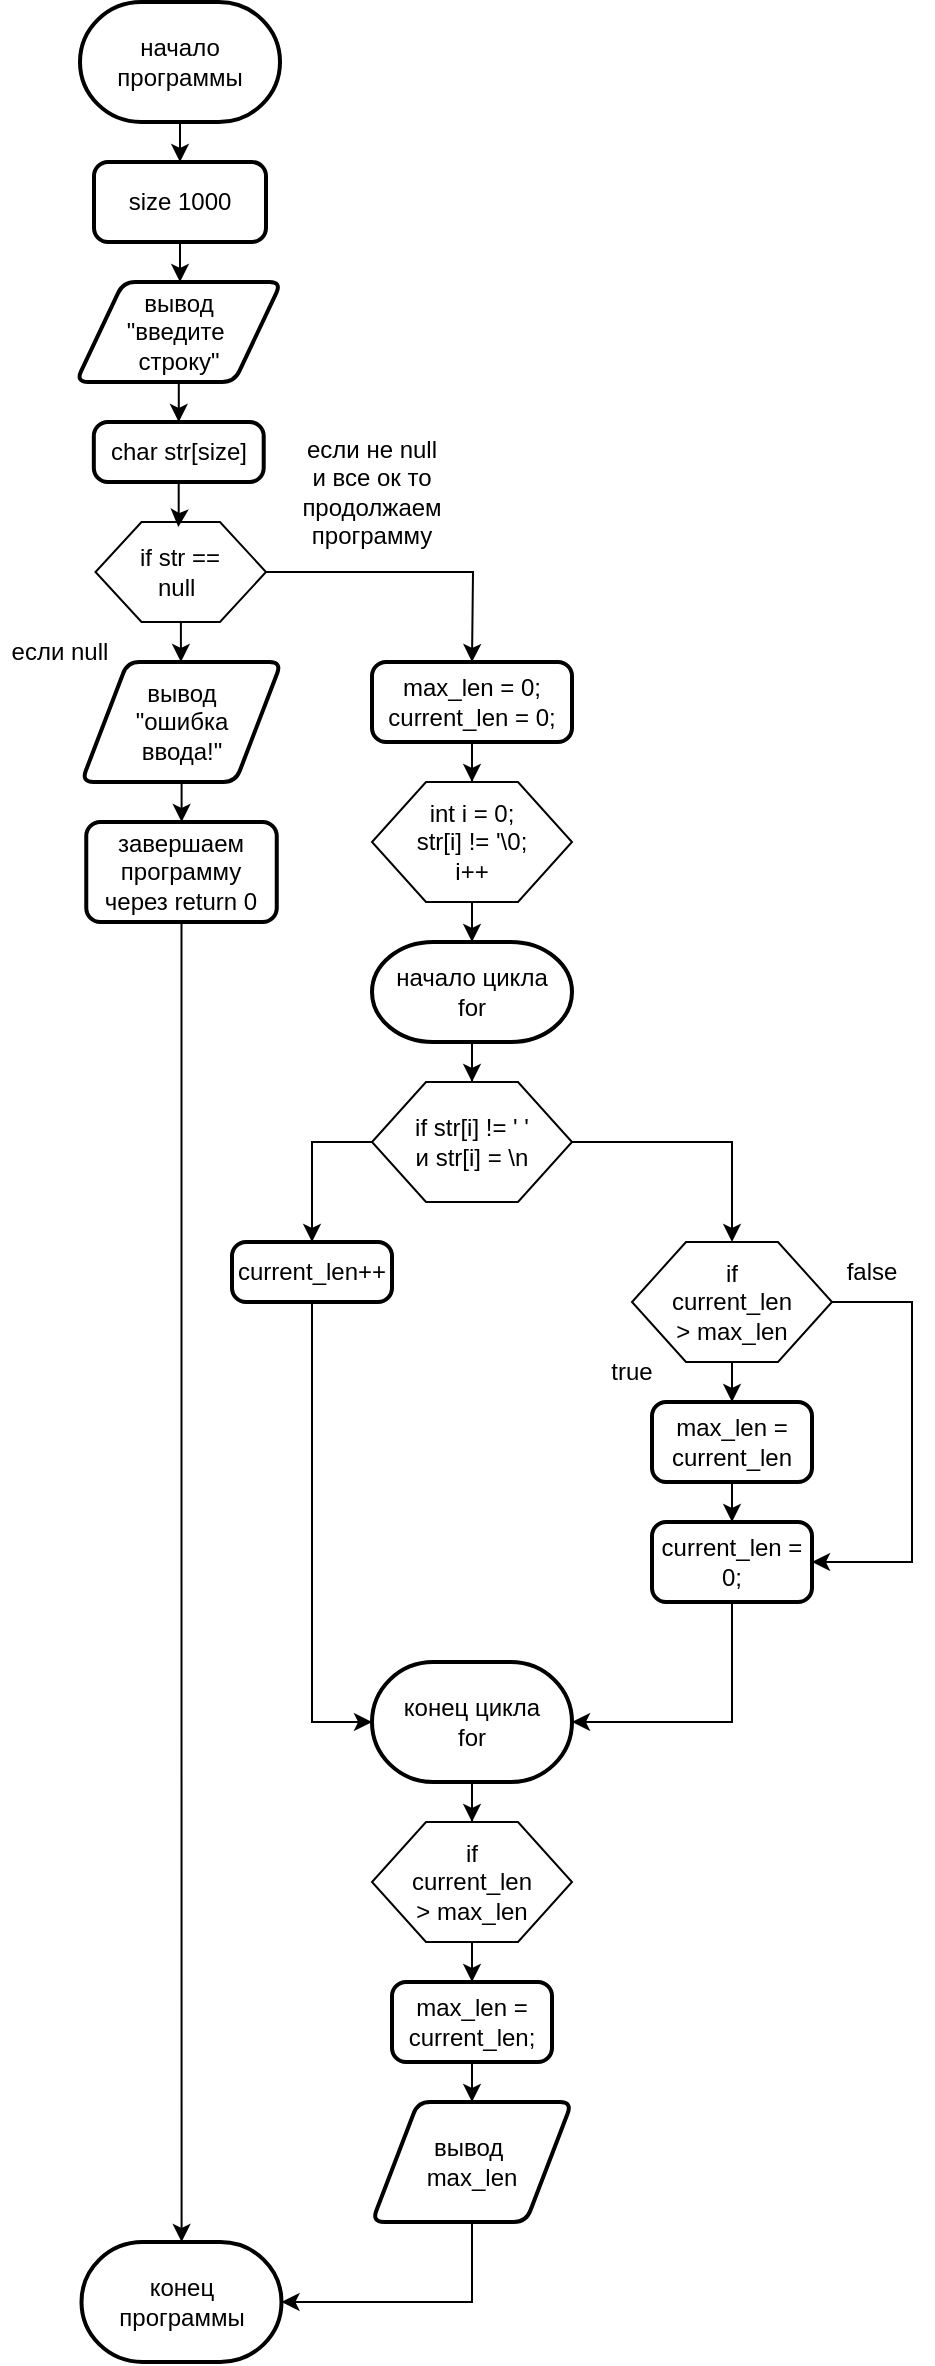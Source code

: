 <mxfile version="24.8.6">
  <diagram name="Страница — 1" id="MFGguQ1gNl8HlDR2jhcr">
    <mxGraphModel dx="1534" dy="849" grid="1" gridSize="10" guides="1" tooltips="1" connect="1" arrows="1" fold="1" page="1" pageScale="1" pageWidth="827" pageHeight="1169" math="0" shadow="0">
      <root>
        <mxCell id="0" />
        <mxCell id="1" parent="0" />
        <mxCell id="7PkjHrMW_M5TBaMhg7_1-2" style="edgeStyle=orthogonalEdgeStyle;rounded=0;orthogonalLoop=1;jettySize=auto;html=1;" edge="1" parent="1" source="7PkjHrMW_M5TBaMhg7_1-1">
          <mxGeometry relative="1" as="geometry">
            <mxPoint x="414" y="90" as="targetPoint" />
          </mxGeometry>
        </mxCell>
        <mxCell id="7PkjHrMW_M5TBaMhg7_1-1" value="начало программы" style="strokeWidth=2;html=1;shape=mxgraph.flowchart.terminator;whiteSpace=wrap;" vertex="1" parent="1">
          <mxGeometry x="364" y="10" width="100" height="60" as="geometry" />
        </mxCell>
        <mxCell id="7PkjHrMW_M5TBaMhg7_1-8" style="edgeStyle=orthogonalEdgeStyle;rounded=0;orthogonalLoop=1;jettySize=auto;html=1;entryX=0.5;entryY=0;entryDx=0;entryDy=0;" edge="1" parent="1" source="7PkjHrMW_M5TBaMhg7_1-3" target="7PkjHrMW_M5TBaMhg7_1-4">
          <mxGeometry relative="1" as="geometry" />
        </mxCell>
        <mxCell id="7PkjHrMW_M5TBaMhg7_1-3" value="size 1000" style="rounded=1;whiteSpace=wrap;html=1;absoluteArcSize=1;arcSize=14;strokeWidth=2;" vertex="1" parent="1">
          <mxGeometry x="371" y="90" width="86" height="40" as="geometry" />
        </mxCell>
        <mxCell id="7PkjHrMW_M5TBaMhg7_1-10" style="edgeStyle=orthogonalEdgeStyle;rounded=0;orthogonalLoop=1;jettySize=auto;html=1;entryX=0.5;entryY=0;entryDx=0;entryDy=0;" edge="1" parent="1" source="7PkjHrMW_M5TBaMhg7_1-4" target="7PkjHrMW_M5TBaMhg7_1-9">
          <mxGeometry relative="1" as="geometry" />
        </mxCell>
        <mxCell id="7PkjHrMW_M5TBaMhg7_1-4" value="вывод &lt;br&gt;&quot;&lt;span style=&quot;background-color: initial;&quot;&gt;введите&amp;nbsp;&lt;/span&gt;&lt;div&gt;&lt;span style=&quot;background-color: initial;&quot;&gt;строку&quot;&lt;/span&gt;&lt;/div&gt;" style="shape=parallelogram;html=1;strokeWidth=2;perimeter=parallelogramPerimeter;whiteSpace=wrap;rounded=1;arcSize=12;size=0.23;" vertex="1" parent="1">
          <mxGeometry x="362" y="150" width="102.75" height="50" as="geometry" />
        </mxCell>
        <mxCell id="7PkjHrMW_M5TBaMhg7_1-9" value="char str[size]" style="rounded=1;whiteSpace=wrap;html=1;absoluteArcSize=1;arcSize=14;strokeWidth=2;" vertex="1" parent="1">
          <mxGeometry x="370.91" y="220" width="84.94" height="30" as="geometry" />
        </mxCell>
        <mxCell id="7PkjHrMW_M5TBaMhg7_1-16" style="edgeStyle=orthogonalEdgeStyle;rounded=0;orthogonalLoop=1;jettySize=auto;html=1;entryX=0.5;entryY=0;entryDx=0;entryDy=0;" edge="1" parent="1" source="7PkjHrMW_M5TBaMhg7_1-11" target="7PkjHrMW_M5TBaMhg7_1-15">
          <mxGeometry relative="1" as="geometry" />
        </mxCell>
        <mxCell id="7PkjHrMW_M5TBaMhg7_1-19" style="edgeStyle=orthogonalEdgeStyle;rounded=0;orthogonalLoop=1;jettySize=auto;html=1;" edge="1" parent="1" source="7PkjHrMW_M5TBaMhg7_1-11">
          <mxGeometry relative="1" as="geometry">
            <mxPoint x="560" y="340" as="targetPoint" />
          </mxGeometry>
        </mxCell>
        <mxCell id="7PkjHrMW_M5TBaMhg7_1-11" value="" style="verticalLabelPosition=bottom;verticalAlign=top;html=1;shape=hexagon;perimeter=hexagonPerimeter2;arcSize=6;size=0.27;" vertex="1" parent="1">
          <mxGeometry x="371.75" y="270" width="85.25" height="50" as="geometry" />
        </mxCell>
        <mxCell id="7PkjHrMW_M5TBaMhg7_1-12" style="edgeStyle=orthogonalEdgeStyle;rounded=0;orthogonalLoop=1;jettySize=auto;html=1;entryX=0.486;entryY=0.05;entryDx=0;entryDy=0;entryPerimeter=0;" edge="1" parent="1" source="7PkjHrMW_M5TBaMhg7_1-9" target="7PkjHrMW_M5TBaMhg7_1-11">
          <mxGeometry relative="1" as="geometry" />
        </mxCell>
        <mxCell id="7PkjHrMW_M5TBaMhg7_1-14" value="if str == null&amp;nbsp;" style="text;strokeColor=none;align=center;fillColor=none;html=1;verticalAlign=middle;whiteSpace=wrap;rounded=0;" vertex="1" parent="1">
          <mxGeometry x="384.37" y="280" width="60" height="30" as="geometry" />
        </mxCell>
        <mxCell id="7PkjHrMW_M5TBaMhg7_1-18" style="edgeStyle=orthogonalEdgeStyle;rounded=0;orthogonalLoop=1;jettySize=auto;html=1;" edge="1" parent="1" source="7PkjHrMW_M5TBaMhg7_1-15" target="7PkjHrMW_M5TBaMhg7_1-17">
          <mxGeometry relative="1" as="geometry" />
        </mxCell>
        <mxCell id="7PkjHrMW_M5TBaMhg7_1-15" value="вывод&lt;br&gt;&quot;ошибка&lt;br&gt;ввода!&quot;" style="shape=parallelogram;html=1;strokeWidth=2;perimeter=parallelogramPerimeter;whiteSpace=wrap;rounded=1;arcSize=12;size=0.23;" vertex="1" parent="1">
          <mxGeometry x="364.75" y="340" width="100" height="60" as="geometry" />
        </mxCell>
        <mxCell id="7PkjHrMW_M5TBaMhg7_1-62" style="edgeStyle=orthogonalEdgeStyle;rounded=0;orthogonalLoop=1;jettySize=auto;html=1;" edge="1" parent="1" source="7PkjHrMW_M5TBaMhg7_1-17" target="7PkjHrMW_M5TBaMhg7_1-61">
          <mxGeometry relative="1" as="geometry" />
        </mxCell>
        <mxCell id="7PkjHrMW_M5TBaMhg7_1-17" value="завершаем программу&lt;div&gt;через return 0&lt;/div&gt;" style="rounded=1;whiteSpace=wrap;html=1;absoluteArcSize=1;arcSize=14;strokeWidth=2;" vertex="1" parent="1">
          <mxGeometry x="367.13" y="420" width="95.25" height="50" as="geometry" />
        </mxCell>
        <mxCell id="7PkjHrMW_M5TBaMhg7_1-22" style="edgeStyle=orthogonalEdgeStyle;rounded=0;orthogonalLoop=1;jettySize=auto;html=1;entryX=0.5;entryY=0;entryDx=0;entryDy=0;" edge="1" parent="1" source="7PkjHrMW_M5TBaMhg7_1-20" target="7PkjHrMW_M5TBaMhg7_1-21">
          <mxGeometry relative="1" as="geometry" />
        </mxCell>
        <mxCell id="7PkjHrMW_M5TBaMhg7_1-20" value="max_len = 0; current_len = 0;" style="rounded=1;whiteSpace=wrap;html=1;absoluteArcSize=1;arcSize=14;strokeWidth=2;" vertex="1" parent="1">
          <mxGeometry x="510" y="340" width="100" height="40" as="geometry" />
        </mxCell>
        <mxCell id="7PkjHrMW_M5TBaMhg7_1-26" style="edgeStyle=orthogonalEdgeStyle;rounded=0;orthogonalLoop=1;jettySize=auto;html=1;" edge="1" parent="1" source="7PkjHrMW_M5TBaMhg7_1-21" target="7PkjHrMW_M5TBaMhg7_1-27">
          <mxGeometry relative="1" as="geometry">
            <mxPoint x="560" y="480" as="targetPoint" />
          </mxGeometry>
        </mxCell>
        <mxCell id="7PkjHrMW_M5TBaMhg7_1-21" value="" style="verticalLabelPosition=bottom;verticalAlign=top;html=1;shape=hexagon;perimeter=hexagonPerimeter2;arcSize=6;size=0.27;" vertex="1" parent="1">
          <mxGeometry x="510" y="400" width="100" height="60" as="geometry" />
        </mxCell>
        <mxCell id="7PkjHrMW_M5TBaMhg7_1-23" value="если null" style="text;strokeColor=none;align=center;fillColor=none;html=1;verticalAlign=middle;whiteSpace=wrap;rounded=0;" vertex="1" parent="1">
          <mxGeometry x="324.37" y="320" width="60" height="30" as="geometry" />
        </mxCell>
        <mxCell id="7PkjHrMW_M5TBaMhg7_1-24" value="если не null и все ок то продолжаем программу" style="text;strokeColor=none;align=center;fillColor=none;html=1;verticalAlign=middle;whiteSpace=wrap;rounded=0;" vertex="1" parent="1">
          <mxGeometry x="480" y="240" width="60" height="30" as="geometry" />
        </mxCell>
        <mxCell id="7PkjHrMW_M5TBaMhg7_1-25" value="int i = 0; str[i] != &#39;\0; i++" style="text;strokeColor=none;align=center;fillColor=none;html=1;verticalAlign=middle;whiteSpace=wrap;rounded=0;" vertex="1" parent="1">
          <mxGeometry x="530" y="415" width="60" height="30" as="geometry" />
        </mxCell>
        <mxCell id="7PkjHrMW_M5TBaMhg7_1-29" style="edgeStyle=orthogonalEdgeStyle;rounded=0;orthogonalLoop=1;jettySize=auto;html=1;entryX=0.5;entryY=0;entryDx=0;entryDy=0;" edge="1" parent="1" source="7PkjHrMW_M5TBaMhg7_1-27" target="7PkjHrMW_M5TBaMhg7_1-28">
          <mxGeometry relative="1" as="geometry" />
        </mxCell>
        <mxCell id="7PkjHrMW_M5TBaMhg7_1-27" value="начало цикла&lt;br&gt;for" style="strokeWidth=2;html=1;shape=mxgraph.flowchart.terminator;whiteSpace=wrap;" vertex="1" parent="1">
          <mxGeometry x="510" y="480" width="100" height="50" as="geometry" />
        </mxCell>
        <mxCell id="7PkjHrMW_M5TBaMhg7_1-32" style="edgeStyle=orthogonalEdgeStyle;rounded=0;orthogonalLoop=1;jettySize=auto;html=1;" edge="1" parent="1" source="7PkjHrMW_M5TBaMhg7_1-28" target="7PkjHrMW_M5TBaMhg7_1-33">
          <mxGeometry relative="1" as="geometry">
            <mxPoint x="480" y="630" as="targetPoint" />
            <Array as="points">
              <mxPoint x="480" y="580" />
            </Array>
          </mxGeometry>
        </mxCell>
        <mxCell id="7PkjHrMW_M5TBaMhg7_1-40" style="edgeStyle=orthogonalEdgeStyle;rounded=0;orthogonalLoop=1;jettySize=auto;html=1;entryX=0.5;entryY=0;entryDx=0;entryDy=0;" edge="1" parent="1" source="7PkjHrMW_M5TBaMhg7_1-28" target="7PkjHrMW_M5TBaMhg7_1-35">
          <mxGeometry relative="1" as="geometry" />
        </mxCell>
        <mxCell id="7PkjHrMW_M5TBaMhg7_1-28" value="" style="verticalLabelPosition=bottom;verticalAlign=top;html=1;shape=hexagon;perimeter=hexagonPerimeter2;arcSize=6;size=0.27;" vertex="1" parent="1">
          <mxGeometry x="510" y="550" width="100" height="60" as="geometry" />
        </mxCell>
        <mxCell id="7PkjHrMW_M5TBaMhg7_1-30" value="if str[i] != &#39; &#39;&lt;div&gt;и str[i] = \n&lt;/div&gt;" style="text;strokeColor=none;align=center;fillColor=none;html=1;verticalAlign=middle;whiteSpace=wrap;rounded=0;" vertex="1" parent="1">
          <mxGeometry x="530" y="565" width="60" height="30" as="geometry" />
        </mxCell>
        <mxCell id="7PkjHrMW_M5TBaMhg7_1-48" style="edgeStyle=orthogonalEdgeStyle;rounded=0;orthogonalLoop=1;jettySize=auto;html=1;" edge="1" parent="1" source="7PkjHrMW_M5TBaMhg7_1-33" target="7PkjHrMW_M5TBaMhg7_1-47">
          <mxGeometry relative="1" as="geometry">
            <Array as="points">
              <mxPoint x="480" y="870" />
            </Array>
          </mxGeometry>
        </mxCell>
        <mxCell id="7PkjHrMW_M5TBaMhg7_1-33" value="current_len++" style="rounded=1;whiteSpace=wrap;html=1;absoluteArcSize=1;arcSize=14;strokeWidth=2;" vertex="1" parent="1">
          <mxGeometry x="440" y="630" width="80" height="30" as="geometry" />
        </mxCell>
        <mxCell id="7PkjHrMW_M5TBaMhg7_1-37" style="edgeStyle=orthogonalEdgeStyle;rounded=0;orthogonalLoop=1;jettySize=auto;html=1;" edge="1" parent="1" source="7PkjHrMW_M5TBaMhg7_1-35" target="7PkjHrMW_M5TBaMhg7_1-38">
          <mxGeometry relative="1" as="geometry">
            <mxPoint x="640" y="710" as="targetPoint" />
          </mxGeometry>
        </mxCell>
        <mxCell id="7PkjHrMW_M5TBaMhg7_1-44" style="edgeStyle=orthogonalEdgeStyle;rounded=0;orthogonalLoop=1;jettySize=auto;html=1;" edge="1" parent="1" source="7PkjHrMW_M5TBaMhg7_1-35" target="7PkjHrMW_M5TBaMhg7_1-43">
          <mxGeometry relative="1" as="geometry">
            <Array as="points">
              <mxPoint x="780" y="660" />
              <mxPoint x="780" y="790" />
            </Array>
          </mxGeometry>
        </mxCell>
        <mxCell id="7PkjHrMW_M5TBaMhg7_1-35" value="" style="verticalLabelPosition=bottom;verticalAlign=top;html=1;shape=hexagon;perimeter=hexagonPerimeter2;arcSize=6;size=0.27;" vertex="1" parent="1">
          <mxGeometry x="640" y="630" width="100" height="60" as="geometry" />
        </mxCell>
        <mxCell id="7PkjHrMW_M5TBaMhg7_1-36" value="if current_len &amp;gt; max_len" style="text;strokeColor=none;align=center;fillColor=none;html=1;verticalAlign=middle;whiteSpace=wrap;rounded=0;" vertex="1" parent="1">
          <mxGeometry x="660" y="645" width="60" height="30" as="geometry" />
        </mxCell>
        <mxCell id="7PkjHrMW_M5TBaMhg7_1-41" style="edgeStyle=orthogonalEdgeStyle;rounded=0;orthogonalLoop=1;jettySize=auto;html=1;" edge="1" parent="1" source="7PkjHrMW_M5TBaMhg7_1-38">
          <mxGeometry relative="1" as="geometry">
            <mxPoint x="690" y="770" as="targetPoint" />
          </mxGeometry>
        </mxCell>
        <mxCell id="7PkjHrMW_M5TBaMhg7_1-38" value="max_len = current_len" style="rounded=1;whiteSpace=wrap;html=1;absoluteArcSize=1;arcSize=14;strokeWidth=2;" vertex="1" parent="1">
          <mxGeometry x="650" y="710" width="80" height="40" as="geometry" />
        </mxCell>
        <mxCell id="7PkjHrMW_M5TBaMhg7_1-49" style="edgeStyle=orthogonalEdgeStyle;rounded=0;orthogonalLoop=1;jettySize=auto;html=1;" edge="1" parent="1" source="7PkjHrMW_M5TBaMhg7_1-43" target="7PkjHrMW_M5TBaMhg7_1-47">
          <mxGeometry relative="1" as="geometry">
            <Array as="points">
              <mxPoint x="690" y="870" />
            </Array>
          </mxGeometry>
        </mxCell>
        <mxCell id="7PkjHrMW_M5TBaMhg7_1-43" value="current_len = 0;" style="rounded=1;whiteSpace=wrap;html=1;absoluteArcSize=1;arcSize=14;strokeWidth=2;" vertex="1" parent="1">
          <mxGeometry x="650" y="770" width="80" height="40" as="geometry" />
        </mxCell>
        <mxCell id="7PkjHrMW_M5TBaMhg7_1-45" value="true" style="text;strokeColor=none;align=center;fillColor=none;html=1;verticalAlign=middle;whiteSpace=wrap;rounded=0;" vertex="1" parent="1">
          <mxGeometry x="610" y="680" width="60" height="30" as="geometry" />
        </mxCell>
        <mxCell id="7PkjHrMW_M5TBaMhg7_1-46" value="false" style="text;strokeColor=none;align=center;fillColor=none;html=1;verticalAlign=middle;whiteSpace=wrap;rounded=0;" vertex="1" parent="1">
          <mxGeometry x="730" y="630" width="60" height="30" as="geometry" />
        </mxCell>
        <mxCell id="7PkjHrMW_M5TBaMhg7_1-53" style="edgeStyle=orthogonalEdgeStyle;rounded=0;orthogonalLoop=1;jettySize=auto;html=1;" edge="1" parent="1" source="7PkjHrMW_M5TBaMhg7_1-47" target="7PkjHrMW_M5TBaMhg7_1-51">
          <mxGeometry relative="1" as="geometry" />
        </mxCell>
        <mxCell id="7PkjHrMW_M5TBaMhg7_1-47" value="конец цикла&lt;div&gt;for&lt;/div&gt;" style="strokeWidth=2;html=1;shape=mxgraph.flowchart.terminator;whiteSpace=wrap;" vertex="1" parent="1">
          <mxGeometry x="510" y="840" width="100" height="60" as="geometry" />
        </mxCell>
        <mxCell id="7PkjHrMW_M5TBaMhg7_1-55" style="edgeStyle=orthogonalEdgeStyle;rounded=0;orthogonalLoop=1;jettySize=auto;html=1;" edge="1" parent="1" source="7PkjHrMW_M5TBaMhg7_1-51">
          <mxGeometry relative="1" as="geometry">
            <mxPoint x="560" y="1000" as="targetPoint" />
          </mxGeometry>
        </mxCell>
        <mxCell id="7PkjHrMW_M5TBaMhg7_1-51" value="" style="verticalLabelPosition=bottom;verticalAlign=top;html=1;shape=hexagon;perimeter=hexagonPerimeter2;arcSize=6;size=0.27;" vertex="1" parent="1">
          <mxGeometry x="510" y="920" width="100" height="60" as="geometry" />
        </mxCell>
        <mxCell id="7PkjHrMW_M5TBaMhg7_1-54" value="if current_len &amp;gt; max_len" style="text;strokeColor=none;align=center;fillColor=none;html=1;verticalAlign=middle;whiteSpace=wrap;rounded=0;" vertex="1" parent="1">
          <mxGeometry x="530" y="935" width="60" height="30" as="geometry" />
        </mxCell>
        <mxCell id="7PkjHrMW_M5TBaMhg7_1-60" value="" style="edgeStyle=orthogonalEdgeStyle;rounded=0;orthogonalLoop=1;jettySize=auto;html=1;" edge="1" parent="1" source="7PkjHrMW_M5TBaMhg7_1-57" target="7PkjHrMW_M5TBaMhg7_1-58">
          <mxGeometry relative="1" as="geometry" />
        </mxCell>
        <mxCell id="7PkjHrMW_M5TBaMhg7_1-57" value="max_len = current_len;" style="rounded=1;whiteSpace=wrap;html=1;absoluteArcSize=1;arcSize=14;strokeWidth=2;" vertex="1" parent="1">
          <mxGeometry x="520" y="1000" width="80" height="40" as="geometry" />
        </mxCell>
        <mxCell id="7PkjHrMW_M5TBaMhg7_1-63" style="edgeStyle=orthogonalEdgeStyle;rounded=0;orthogonalLoop=1;jettySize=auto;html=1;" edge="1" parent="1" source="7PkjHrMW_M5TBaMhg7_1-58" target="7PkjHrMW_M5TBaMhg7_1-61">
          <mxGeometry relative="1" as="geometry">
            <Array as="points">
              <mxPoint x="560" y="1160" />
            </Array>
          </mxGeometry>
        </mxCell>
        <mxCell id="7PkjHrMW_M5TBaMhg7_1-58" value="вывод&amp;nbsp;&lt;div&gt;max_len&lt;/div&gt;" style="shape=parallelogram;html=1;strokeWidth=2;perimeter=parallelogramPerimeter;whiteSpace=wrap;rounded=1;arcSize=12;size=0.23;" vertex="1" parent="1">
          <mxGeometry x="510" y="1060" width="100" height="60" as="geometry" />
        </mxCell>
        <mxCell id="7PkjHrMW_M5TBaMhg7_1-61" value="конец программы" style="strokeWidth=2;html=1;shape=mxgraph.flowchart.terminator;whiteSpace=wrap;" vertex="1" parent="1">
          <mxGeometry x="364.75" y="1130" width="100" height="60" as="geometry" />
        </mxCell>
      </root>
    </mxGraphModel>
  </diagram>
</mxfile>
